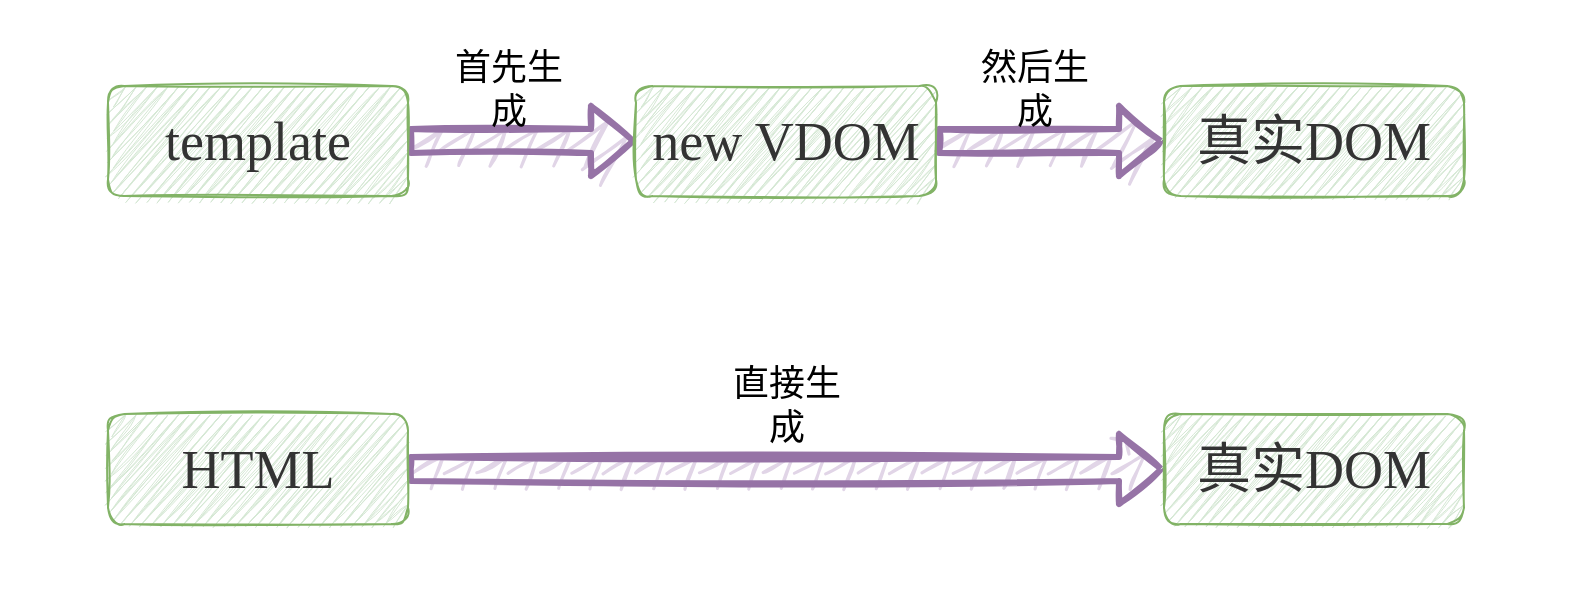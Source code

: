 <mxfile version="13.6.2" type="device"><diagram id="lK2ONFioH7Xox_hlS2Qe" name="第 1 页"><mxGraphModel dx="1088" dy="810" grid="0" gridSize="10" guides="1" tooltips="1" connect="1" arrows="1" fold="1" page="0" pageScale="1" pageWidth="827" pageHeight="1169" background="#ffffff" math="0" shadow="0" extFonts="Zhi Mang Xing^https://fonts.googleapis.com/css?family=Zhi+Mang+Xing|ZCOOL KuaiLe^https://fonts.googleapis.com/css?family=ZCOOL+KuaiLe"><root><mxCell id="0"/><mxCell id="1" parent="0"/><mxCell id="YzXuSWLQXuaZiTlNYwki-14" value="" style="rounded=0;whiteSpace=wrap;html=1;sketch=1;fillColor=none;strokeColor=none;" vertex="1" parent="1"><mxGeometry x="5" y="214" width="786" height="300" as="geometry"/></mxCell><mxCell id="YzXuSWLQXuaZiTlNYwki-8" style="edgeStyle=orthogonalEdgeStyle;rounded=0;orthogonalLoop=1;jettySize=auto;html=1;exitX=1;exitY=0.5;exitDx=0;exitDy=0;entryX=0;entryY=0.5;entryDx=0;entryDy=0;shape=flexArrow;strokeWidth=3;startArrow=none;startFill=0;fillColor=#e1d5e7;strokeColor=#9673a6;shadow=0;sketch=1;fillStyle=zigzag;" edge="1" parent="1" source="YzXuSWLQXuaZiTlNYwki-1" target="YzXuSWLQXuaZiTlNYwki-2"><mxGeometry relative="1" as="geometry"/></mxCell><mxCell id="YzXuSWLQXuaZiTlNYwki-1" value="&lt;font style=&quot;font-size: 27px&quot; face=&quot;ZCOOL KuaiLe&quot; color=&quot;#333333&quot;&gt;template&lt;/font&gt;" style="rounded=1;whiteSpace=wrap;html=1;strokeColor=#82b366;sketch=1;fillStyle=zigzag;fillColor=#d5e8d4;" vertex="1" parent="1"><mxGeometry x="59" y="257" width="150" height="55" as="geometry"/></mxCell><mxCell id="YzXuSWLQXuaZiTlNYwki-9" style="edgeStyle=orthogonalEdgeStyle;rounded=0;orthogonalLoop=1;jettySize=auto;html=1;exitX=1;exitY=0.5;exitDx=0;exitDy=0;shape=flexArrow;strokeWidth=3;startArrow=none;startFill=0;fillColor=#e1d5e7;strokeColor=#9673a6;shadow=0;sketch=1;fillStyle=zigzag;" edge="1" parent="1" source="YzXuSWLQXuaZiTlNYwki-2" target="YzXuSWLQXuaZiTlNYwki-3"><mxGeometry relative="1" as="geometry"/></mxCell><mxCell id="YzXuSWLQXuaZiTlNYwki-2" value="&lt;font style=&quot;font-size: 27px&quot; face=&quot;ZCOOL KuaiLe&quot; color=&quot;#333333&quot;&gt;new VDOM&lt;/font&gt;" style="rounded=1;whiteSpace=wrap;html=1;strokeColor=#82b366;sketch=1;fillStyle=zigzag;fillColor=#d5e8d4;" vertex="1" parent="1"><mxGeometry x="323" y="257" width="150" height="55" as="geometry"/></mxCell><mxCell id="YzXuSWLQXuaZiTlNYwki-3" value="&lt;font style=&quot;font-size: 27px&quot; face=&quot;ZCOOL KuaiLe&quot; color=&quot;#333333&quot;&gt;真实DOM&lt;/font&gt;" style="rounded=1;whiteSpace=wrap;html=1;strokeColor=#82b366;sketch=1;fillStyle=zigzag;fillColor=#d5e8d4;" vertex="1" parent="1"><mxGeometry x="587" y="257" width="150" height="55" as="geometry"/></mxCell><mxCell id="YzXuSWLQXuaZiTlNYwki-10" style="edgeStyle=orthogonalEdgeStyle;rounded=0;orthogonalLoop=1;jettySize=auto;html=1;exitX=1;exitY=0.5;exitDx=0;exitDy=0;shape=flexArrow;strokeWidth=3;startArrow=none;startFill=0;fillColor=#e1d5e7;strokeColor=#9673a6;shadow=0;sketch=1;fillStyle=zigzag;" edge="1" parent="1" source="YzXuSWLQXuaZiTlNYwki-4" target="YzXuSWLQXuaZiTlNYwki-6"><mxGeometry relative="1" as="geometry"/></mxCell><mxCell id="YzXuSWLQXuaZiTlNYwki-4" value="&lt;font style=&quot;font-size: 27px&quot; face=&quot;ZCOOL KuaiLe&quot; color=&quot;#333333&quot;&gt;HTML&lt;/font&gt;" style="rounded=1;whiteSpace=wrap;html=1;strokeColor=#82b366;sketch=1;fillStyle=zigzag;fillColor=#d5e8d4;" vertex="1" parent="1"><mxGeometry x="59" y="421" width="150" height="55" as="geometry"/></mxCell><mxCell id="YzXuSWLQXuaZiTlNYwki-6" value="&lt;font style=&quot;font-size: 27px&quot; face=&quot;ZCOOL KuaiLe&quot; color=&quot;#333333&quot;&gt;真实DOM&lt;/font&gt;" style="rounded=1;whiteSpace=wrap;html=1;strokeColor=#82b366;sketch=1;fillStyle=zigzag;fillColor=#d5e8d4;" vertex="1" parent="1"><mxGeometry x="587" y="421" width="150" height="55" as="geometry"/></mxCell><mxCell id="YzXuSWLQXuaZiTlNYwki-11" value="&lt;font face=&quot;ZCOOL KuaiLe&quot;&gt;&lt;span style=&quot;font-size: 18px&quot;&gt;首先生成&lt;/span&gt;&lt;/font&gt;" style="text;html=1;strokeColor=none;fillColor=none;align=center;verticalAlign=middle;whiteSpace=wrap;rounded=0;sketch=1;" vertex="1" parent="1"><mxGeometry x="225" y="247" width="69" height="23" as="geometry"/></mxCell><mxCell id="YzXuSWLQXuaZiTlNYwki-12" value="&lt;font face=&quot;ZCOOL KuaiLe&quot;&gt;&lt;span style=&quot;font-size: 18px&quot;&gt;然后生成&lt;/span&gt;&lt;/font&gt;" style="text;html=1;strokeColor=none;fillColor=none;align=center;verticalAlign=middle;whiteSpace=wrap;rounded=0;sketch=1;" vertex="1" parent="1"><mxGeometry x="488" y="247" width="69" height="23" as="geometry"/></mxCell><mxCell id="YzXuSWLQXuaZiTlNYwki-13" value="&lt;font face=&quot;ZCOOL KuaiLe&quot;&gt;&lt;span style=&quot;font-size: 18px&quot;&gt;直接生成&lt;/span&gt;&lt;/font&gt;" style="text;html=1;strokeColor=none;fillColor=none;align=center;verticalAlign=middle;whiteSpace=wrap;rounded=0;sketch=1;" vertex="1" parent="1"><mxGeometry x="363.5" y="405" width="69" height="23" as="geometry"/></mxCell></root></mxGraphModel></diagram></mxfile>